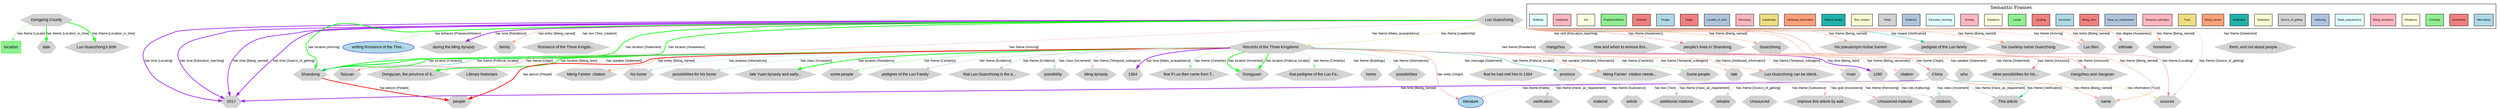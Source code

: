 digraph Luo_Guanzhong {
    rankdir=TB;
    compound=true;
    node [fontname="Arial", fontsize=12, style=filled];
    edge [fontname="Arial", fontsize=10, color=gray];
    
    // Graph styling
    bgcolor=white;
    
    // Node type definitions
    subgraph cluster_people {{
        label="People";
        style=filled;
        fillcolor=lightcoral;
        color=red;
        node [fillcolor=lightcoral, color=red, shape=circle];
    }}
    
    subgraph cluster_locations {{
        label="Locations";
        style=filled;
        fillcolor=lightgreen;
        color=green;
        node [fillcolor=lightgreen, color=green, shape=box];
    }}
    
    subgraph cluster_concepts {{
        label="Concepts";
        style=filled;
        fillcolor=lightblue;
        color=blue;
        node [fillcolor=lightblue, color=blue, shape=ellipse];
    }}
    
    subgraph cluster_events {{
        label="Events";
        style=filled;
        fillcolor=lightyellow;
        color=orange;
        node [fillcolor=lightyellow, color=orange, shape=diamond];
    }}
    
    subgraph cluster_other {{
        label="Other";
        style=filled;
        fillcolor=lightgray;
        color=gray;
        node [fillcolor=lightgray, color=gray, shape=hexagon];
    }}

    // Locations nodes
    "location" [label="location", fillcolor=lightgreen, color=green, shape=box];

    // Concepts nodes
    "literature" [label="literature", fillcolor=lightblue, color=blue, shape=ellipse];
    "writing Romance of the Thre..." [label="writing Romance of the Thre...", fillcolor=lightblue, color=blue, shape=ellipse];

    // Other nodes
    "1280" [label="1280", fillcolor=lightgray, color=gray, shape=hexagon];
    "during the Ming dynasty" [label="during the Ming dynasty", fillcolor=lightgray, color=gray, shape=hexagon];
    "citation" [label="citation", fillcolor=lightgray, color=gray, shape=hexagon];
    "Dongyuan" [label="Dongyuan", fillcolor=lightgray, color=gray, shape=hexagon];
    "improve this article by add..." [label="improve this article by add...", fillcolor=lightgray, color=gray, shape=hexagon];
    "Unsourced material" [label="Unsourced material", fillcolor=lightgray, color=gray, shape=hexagon];
    "Dongyuan, the province of S..." [label="Dongyuan, the province of S...", fillcolor=lightgray, color=gray, shape=hexagon];
    "Hangzhou" [label="Hangzhou", fillcolor=lightgray, color=gray, shape=hexagon];
    "Literary historians" [label="Literary historians", fillcolor=lightgray, color=gray, shape=hexagon];
    "family" [label="family", fillcolor=lightgray, color=gray, shape=hexagon];
    "Romance of the Three Kingdo..." [label="Romance of the Three Kingdo...", fillcolor=lightgray, color=gray, shape=hexagon];
    "This article" [label="This article", fillcolor=lightgray, color=gray, shape=hexagon];
    "2017" [label="2017", fillcolor=lightgray, color=gray, shape=hexagon];
    "Meng Fanren  citation" [label="Meng Fanren  citation", fillcolor=lightgray, color=gray, shape=hexagon];
    "Shandong" [label="Shandong", fillcolor=lightgray, color=gray, shape=hexagon];
    "his home" [label="his home", fillcolor=lightgray, color=gray, shape=hexagon];
    "China" [label="China", fillcolor=lightgray, color=gray, shape=hexagon];
    "how and when to remove this..." [label="how and when to remove this...", fillcolor=lightgray, color=gray, shape=hexagon];
    "Taiyuan" [label="Taiyuan", fillcolor=lightgray, color=gray, shape=hexagon];
    "possibilities for his home" [label="possibilities for his home", fillcolor=lightgray, color=gray, shape=hexagon];
    "who" [label="who", fillcolor=lightgray, color=gray, shape=hexagon];
    "verification" [label="verification", fillcolor=lightgray, color=gray, shape=hexagon];
    "date" [label="date", fillcolor=lightgray, color=gray, shape=hexagon];
    "material" [label="material", fillcolor=lightgray, color=gray, shape=hexagon];
    "people's lives in Shandong" [label="people's lives in Shandong", fillcolor=lightgray, color=gray, shape=hexagon];
    "article" [label="article", fillcolor=lightgray, color=gray, shape=hexagon];
    "late Yuan dynasty and early..." [label="late Yuan dynasty and early...", fillcolor=lightgray, color=gray, shape=hexagon];
    "some people" [label="some people", fillcolor=lightgray, color=gray, shape=hexagon];
    "people" [label="people", fillcolor=lightgray, color=gray, shape=hexagon];
    "pedigree of the Luo Family" [label="pedigree of the Luo Family", fillcolor=lightgray, color=gray, shape=hexagon];
    "Guanzhong" [label="Guanzhong", fillcolor=lightgray, color=gray, shape=hexagon];
    "that Luo Guanzhong is the a..." [label="that Luo Guanzhong is the a...", fillcolor=lightgray, color=gray, shape=hexagon];
    "possibility" [label="possibility", fillcolor=lightgray, color=gray, shape=hexagon];
    "other possibilities for his..." [label="other possibilities for his...", fillcolor=lightgray, color=gray, shape=hexagon];
    "Ming dynasty" [label="Ming dynasty", fillcolor=lightgray, color=gray, shape=hexagon];
    "1364" [label="1364", fillcolor=lightgray, color=gray, shape=hexagon];
    "that If Luo Ben came from T..." [label="that If Luo Ben came from T...", fillcolor=lightgray, color=gray, shape=hexagon];
    "that pedigree of the Luo Fa..." [label="that pedigree of the Luo Fa...", fillcolor=lightgray, color=gray, shape=hexagon];
    "home" [label="home", fillcolor=lightgray, color=gray, shape=hexagon];
    "Luo Guanzhong" [label="Luo Guanzhong", fillcolor=lightgray, color=gray, shape=hexagon];
    "possibilities" [label="possibilities", fillcolor=lightgray, color=gray, shape=hexagon];
    "sources" [label="sources", fillcolor=lightgray, color=gray, shape=hexagon];
    "that he had met him in 1364" [label="that he had met him in 1364", fillcolor=lightgray, color=gray, shape=hexagon];
    "his pseudonym Huhai Sanren" [label="his pseudonym Huhai Sanren", fillcolor=lightgray, color=gray, shape=hexagon];
    "additional citations" [label="additional citations", fillcolor=lightgray, color=gray, shape=hexagon];
    "pedigree of the Luo family" [label="pedigree of the Luo family", fillcolor=lightgray, color=gray, shape=hexagon];
    "reliable" [label="reliable", fillcolor=lightgray, color=gray, shape=hexagon];
    "province" [label="province", fillcolor=lightgray, color=gray, shape=hexagon];
    "his courtesy name Guanzhong" [label="his courtesy name Guanzhong", fillcolor=lightgray, color=gray, shape=hexagon];
    "Meng Fanren  citation neede..." [label="Meng Fanren  citation neede...", fillcolor=lightgray, color=gray, shape=hexagon];
    "Hangzhou and Jiangnan" [label="Hangzhou and Jiangnan", fillcolor=lightgray, color=gray, shape=hexagon];
    "citations" [label="citations", fillcolor=lightgray, color=gray, shape=hexagon];
    "Luo Ben" [label="Luo Ben", fillcolor=lightgray, color=gray, shape=hexagon];
    "Some people" [label="Some people", fillcolor=lightgray, color=gray, shape=hexagon];
    "late" [label="late", fillcolor=lightgray, color=gray, shape=hexagon];
    "intimate" [label="intimate", fillcolor=lightgray, color=gray, shape=hexagon];
    "Dongping County" [label="Dongping County", fillcolor=lightgray, color=gray, shape=hexagon];
    "Unsourced" [label="Unsourced", fillcolor=lightgray, color=gray, shape=hexagon];
    "Records of the Three Kingdoms" [label="Records of the Three Kingdoms", fillcolor=lightgray, color=gray, shape=hexagon];
    "hometown" [label="hometown", fillcolor=lightgray, color=gray, shape=hexagon];
    "Luo Guanzhong can be identi..." [label="Luo Guanzhong can be identi...", fillcolor=lightgray, color=gray, shape=hexagon];
    "Yuan" [label="Yuan", fillcolor=lightgray, color=gray, shape=hexagon];
    "Luo Guanzhong's birth" [label="Luo Guanzhong's birth", fillcolor=lightgray, color=gray, shape=hexagon];
    "name" [label="name", fillcolor=lightgray, color=gray, shape=hexagon];
    "them, and not about people ..." [label="them, and not about people ...", fillcolor=lightgray, color=gray, shape=hexagon];

    // Relationships
    "Records of the Three Kingdoms" -> "his home" [label="has purpose [Alternatives]", color=lightblue, penwidth=1];
    "Luo Guanzhong" -> "people's lives in Shandong" [label="has theme [Awareness]", color=lightcoral, penwidth=1];
    "Records of the Three Kingdoms" -> "Shandong" [label="has location [Certainty]", color=green, penwidth=2];
    "Luo Guanzhong" -> "during the Ming dynasty" [label="has time [Residence]", color=purple, penwidth=2];
    "Records of the Three Kingdoms" -> "some people" [label="has theme [Certainty]", color=lightgreen, penwidth=1];
    "Records of the Three Kingdoms" -> "citation" [label="has theme [Being_necessary]", color=lightpink, penwidth=1];
    "Records of the Three Kingdoms" -> "1364" [label="has time [Make_acquaintance]", color=purple, penwidth=2];
    "China" -> "citations" [label="has role [Adducing]", color=lightsteelblue, penwidth=1];
    "Luo Guanzhong" -> "sources" [label="has theme [Source_of_getting]", color=lightgray, penwidth=1];
    "Records of the Three Kingdoms" -> "other possibilities for his..." [label="has theme [Statement]", color=lightgoldenrodyellow, penwidth=1];
    "China" -> "This article" [label="has theme [Verification]", color=lightseagreen, penwidth=1];
    "China" -> "2017" [label="has time [Being_named]", color=purple, penwidth=2];
    "China" -> "sources" [label="has information [Trust]", color=lightgoldenrod, penwidth=1];
    "China" -> "name" [label="has theme [Being_named]", color=lightsalmon, penwidth=1];
    "Records of the Three Kingdoms" -> "Yuan" [label="has theme [Temporal_subregion]", color=lightpink, penwidth=1];
    "China" -> "This article" [label="has theme [Have_as_requirement]", color=lightsteelblue, penwidth=1];
    "Records of the Three Kingdoms" -> "Dongyuan, the province of S..." [label="has location [Being_born]", color=green, penwidth=2];
    "Records of the Three Kingdoms" -> "that If Luo Ben came from T..." [label="has theme [Certainty]", color=lightgreen, penwidth=1];
    "Luo Guanzhong" -> "his courtesy name Guanzhong" [label="has theme [Being_named]", color=lightsalmon, penwidth=1];
    "Luo Guanzhong" -> "Shandong" [label="has location [Statement]", color=green, penwidth=2];
    "Records of the Three Kingdoms" -> "Luo Guanzhong" [label="has theme [Make_acquaintance]", color=lightcyan, penwidth=1];
    "Records of the Three Kingdoms" -> "possibility" [label="has class [Increment]", color=lightblue, penwidth=1];
    "Luo Guanzhong" -> "sources" [label="has theme [Locating]", color=lightcoral, penwidth=1];
    "Luo Guanzhong" -> "name" [label="has theme [Being_named]", color=lightsalmon, penwidth=1];
    "Records of the Three Kingdoms" -> "possibilities" [label="has theme [Alternatives]", color=lightblue, penwidth=1];
    "Records of the Three Kingdoms" -> "late Yuan dynasty and early..." [label="has location [Residence]", color=green, penwidth=2];
    "Dongping County" -> "location" [label="has theme [Locale]", color=lightgreen, penwidth=1];
    "Records of the Three Kingdoms" -> "late" [label="has theme [Temporal_subregion]", color=lightpink, penwidth=1];
    "China" -> "Unsourced" [label="has theme [Substance]", color=lightyellow, penwidth=1];
    "Luo Guanzhong" -> "2017" [label="has time [Source_of_getting]", color=purple, penwidth=2];
    "Luo Guanzhong" -> "Luo Ben" [label="has theme [Arriving]", color=lightpink, penwidth=1];
    "Luo Guanzhong" -> "family" [label="has entity [Being_named]", color=lightsalmon, penwidth=1];
    "Luo Guanzhong" -> "how and when to remove this..." [label="has skill [Education_teaching]", color=lightcyan, penwidth=1];
    "Records of the Three Kingdoms" -> "that Luo Guanzhong is the a..." [label="has theme [Evidence]", color=lightsteelblue, penwidth=1];
    "Luo Guanzhong" -> "hometown" [label="has theme [Being_named]", color=lightsalmon, penwidth=1];
    "China" -> "literature" [label="has theme [Fields]", color=lightgray, penwidth=1];
    "Luo Guanzhong" -> "Romance of the Three Kingdo..." [label="has text [Text_creation]", color=lightgoldenrodyellow, penwidth=1];
    "China" -> "additional citations" [label="has theme [Have_as_requirement]", color=lightsteelblue, penwidth=1];
    "Luo Guanzhong" -> "Luo Ben" [label="has entity [Being_named]", color=lightsalmon, penwidth=1];
    "Records of the Three Kingdoms" -> "Literary historians" [label="has speaker [Statement]", color=lightgoldenrodyellow, penwidth=1];
    "Records of the Three Kingdoms" -> "province" [label="has theme [Political_locales]", color=lightseagreen, penwidth=1];
    "Luo Guanzhong" -> "who" [label="has theme [Residence]", color=lightyellow, penwidth=1];
    "Records of the Three Kingdoms" -> "possibilities for his home" [label="has class [Increment]", color=lightblue, penwidth=1];
    "Luo Guanzhong" -> "pedigree of the Luo family" [label="has means [Verification]", color=lightseagreen, penwidth=1];
    "Luo Guanzhong" -> "Guanzhong" [label="has theme [Being_named]", color=lightsalmon, penwidth=1];
    "Records of the Three Kingdoms" -> "that he had met him in 1364" [label="has message [Statement]", color=lightgoldenrodyellow, penwidth=1];
    "Records of the Three Kingdoms" -> "Dongyuan" [label="has location [Increment]", color=green, penwidth=2];
    "Luo Guanzhong" -> "his pseudonym Huhai Sanren" [label="has theme [Being_named]", color=lightsalmon, penwidth=1];
    "Records of the Three Kingdoms" -> "Meng Fanren  citation neede..." [label="has speaker [Attributed_information]", color=lightsalmon, penwidth=1];
    "Luo Guanzhong" -> "Records of the Three Kingdoms" [label="has theme [Leadership]", color=lightgoldenrod, penwidth=1];
    "Luo Guanzhong" -> "intimate" [label="has degree [Awareness]", color=lightcoral, penwidth=1];
    "China" -> "Unsourced material" [label="has theme [Removing]", color=lightpink, penwidth=1];
    "Records of the Three Kingdoms" -> "pedigree of the Luo Family" [label="has theme [Evidence]", color=lightsteelblue, penwidth=1];
    "Luo Guanzhong" -> "Shandong" [label="has location [Awareness]", color=green, penwidth=2];
    "Records of the Three Kingdoms" -> "Some people" [label="has theme [Certainty]", color=lightgreen, penwidth=1];
    "China" -> "citations" [label="has class [Increment]", color=lightblue, penwidth=1];
    "Records of the Three Kingdoms" -> "Ming dynasty" [label="has theme [Temporal_subregion]", color=lightpink, penwidth=1];
    "Luo Guanzhong" -> "2017" [label="has time [Locating]", color=purple, penwidth=2];
    "Luo Guanzhong" -> "Taiyuan" [label="has theme [Arriving]", color=lightpink, penwidth=1];
    "Luo Guanzhong" -> "Shandong" [label="has location [Arriving]", color=green, penwidth=2];
    "Dongping County" -> "Luo Guanzhong's birth" [label="has theme [Location_in_time]", color=green, penwidth=2];
    "Records of the Three Kingdoms" -> "Taiyuan" [label="has theme [Origin]", color=lightcoral, penwidth=1];
    "Shandong" -> "people" [label="has person [People]", color=red, penwidth=2];
    "Luo Guanzhong" -> "2017" [label="has time [Education_teaching]", color=purple, penwidth=2];
    "Luo Guanzhong" -> "2017" [label="has time [Being_named]", color=purple, penwidth=2];
    "Hangzhou" -> "other possibilities for his..." [label="has theme [Inclusion]", color=lightcoral, penwidth=1];
    "Luo Guanzhong" -> "writing Romance of the Thre..." [label="has behavior [Praiseworthiness]", color=lightgreen, penwidth=1];
    "Luo Guanzhong" -> "them, and not about people ..." [label="has theme [Statement]", color=lightgoldenrodyellow, penwidth=1];
    "Records of the Three Kingdoms" -> "Dongyuan" [label="has location [Political_locales]", color=green, penwidth=2];
    "Records of the Three Kingdoms" -> "Luo Guanzhong can be identi..." [label="has theme [Attributed_information]", color=lightsalmon, penwidth=1];
    "Records of the Three Kingdoms" -> "1280" [label="has time [Being_born]", color=purple, penwidth=2];
    "China" -> "verification" [label="has theme [Have_as_requirement]", color=lightsteelblue, penwidth=1];
    "Records of the Three Kingdoms" -> "literature" [label="has entity [Origin]", color=lightcoral, penwidth=1];
    "Dongping County" -> "date" [label="has theme [Location_in_time]", color=green, penwidth=2];
    "China" -> "reliable" [label="has theme [Source_of_getting]", color=lightgray, penwidth=1];
    "China" -> "article" [label="has text [Text]", color=lightyellow, penwidth=1];
    "Records of the Three Kingdoms" -> "who" [label="has speaker [Statement]", color=lightgoldenrodyellow, penwidth=1];
    "Records of the Three Kingdoms" -> "people" [label="has person [People]", color=red, penwidth=2];
    "Records of the Three Kingdoms" -> "Shandong" [label="has theme [Political_locales]", color=lightseagreen, penwidth=1];
    "China" -> "improve this article by add..." [label="has goal [Assistance]", color=lightpink, penwidth=1];
    "Records of the Three Kingdoms" -> "China" [label="has theme [Origin]", color=lightcoral, penwidth=1];
    "Records of the Three Kingdoms" -> "that pedigree of the Luo Fa..." [label="has theme [Certainty]", color=lightgreen, penwidth=1];
    "China" -> "material" [label="has theme [Substance]", color=lightyellow, penwidth=1];
    "Hangzhou" -> "Hangzhou and Jiangnan" [label="has theme [Inclusion]", color=lightcoral, penwidth=1];
    "Records of the Three Kingdoms" -> "home" [label="has theme [Buildings]", color=lightcyan, penwidth=1];
    "Records of the Three Kingdoms" -> "Meng Fanren  citation" [label="has entity [Being_named]", color=lightsalmon, penwidth=1];

    // Frame Legend
    subgraph cluster_legend {
        label="Semantic Frames";
        style=filled;
        fillcolor=white;
        color=black;
        rank=sink;
        "Alternatives_legend" [label="Alternatives", fillcolor="lightblue", style=filled, shape=box, fontsize=8];
        "Awareness_legend" [label="Awareness", fillcolor="lightcoral", style=filled, shape=box, fontsize=8];
        "Certainty_legend" [label="Certainty", fillcolor="lightgreen", style=filled, shape=box, fontsize=8];
        "Residence_legend" [label="Residence", fillcolor="lightyellow", style=filled, shape=box, fontsize=8];
        "Being_necessary_legend" [label="Being_necessary", fillcolor="lightpink", style=filled, shape=box, fontsize=8];
        "Make_acquaintance_legend" [label="Make_acquaintance", fillcolor="lightcyan", style=filled, shape=box, fontsize=8];
        "Adducing_legend" [label="Adducing", fillcolor="lightsteelblue", style=filled, shape=box, fontsize=8];
        "Source_of_getting_legend" [label="Source_of_getting", fillcolor="lightgray", style=filled, shape=box, fontsize=8];
        "Statement_legend" [label="Statement", fillcolor="lightgoldenrodyellow", style=filled, shape=box, fontsize=8];
        "Verification_legend" [label="Verification", fillcolor="lightseagreen", style=filled, shape=box, fontsize=8];
        "Being_named_legend" [label="Being_named", fillcolor="lightsalmon", style=filled, shape=box, fontsize=8];
        "Trust_legend" [label="Trust", fillcolor="lightgoldenrod", style=filled, shape=box, fontsize=8];
        "Temporal_subregion_legend" [label="Temporal_subregion", fillcolor="lightpink", style=filled, shape=box, fontsize=8];
        "Have_as_requirement_legend" [label="Have_as_requirement", fillcolor="lightsteelblue", style=filled, shape=box, fontsize=8];
        "Being_born_legend" [label="Being_born", fillcolor="lightcoral", style=filled, shape=box, fontsize=8];
        "Increment_legend" [label="Increment", fillcolor="lightblue", style=filled, shape=box, fontsize=8];
        "Locating_legend" [label="Locating", fillcolor="lightcoral", style=filled, shape=box, fontsize=8];
        "Locale_legend" [label="Locale", fillcolor="lightgreen", style=filled, shape=box, fontsize=8];
        "Substance_legend" [label="Substance", fillcolor="lightyellow", style=filled, shape=box, fontsize=8];
        "Arriving_legend" [label="Arriving", fillcolor="lightpink", style=filled, shape=box, fontsize=8];
        "Education_teaching_legend" [label="Education_teaching", fillcolor="lightcyan", style=filled, shape=box, fontsize=8];
        "Evidence_legend" [label="Evidence", fillcolor="lightsteelblue", style=filled, shape=box, fontsize=8];
        "Fields_legend" [label="Fields", fillcolor="lightgray", style=filled, shape=box, fontsize=8];
        "Text_creation_legend" [label="Text_creation", fillcolor="lightgoldenrodyellow", style=filled, shape=box, fontsize=8];
        "Political_locales_legend" [label="Political_locales", fillcolor="lightseagreen", style=filled, shape=box, fontsize=8];
        "Attributed_information_legend" [label="Attributed_information", fillcolor="lightsalmon", style=filled, shape=box, fontsize=8];
        "Leadership_legend" [label="Leadership", fillcolor="lightgoldenrod", style=filled, shape=box, fontsize=8];
        "Removing_legend" [label="Removing", fillcolor="lightpink", style=filled, shape=box, fontsize=8];
        "Location_in_time_legend" [label="Location_in_time", fillcolor="lightsteelblue", style=filled, shape=box, fontsize=8];
        "Origin_legend" [label="Origin", fillcolor="lightcoral", style=filled, shape=box, fontsize=8];
        "People_legend" [label="People", fillcolor="lightblue", style=filled, shape=box, fontsize=8];
        "Inclusion_legend" [label="Inclusion", fillcolor="lightcoral", style=filled, shape=box, fontsize=8];
        "Praiseworthiness_legend" [label="Praiseworthiness", fillcolor="lightgreen", style=filled, shape=box, fontsize=8];
        "Text_legend" [label="Text", fillcolor="lightyellow", style=filled, shape=box, fontsize=8];
        "Assistance_legend" [label="Assistance", fillcolor="lightpink", style=filled, shape=box, fontsize=8];
        "Buildings_legend" [label="Buildings", fillcolor="lightcyan", style=filled, shape=box, fontsize=8];
    }
}